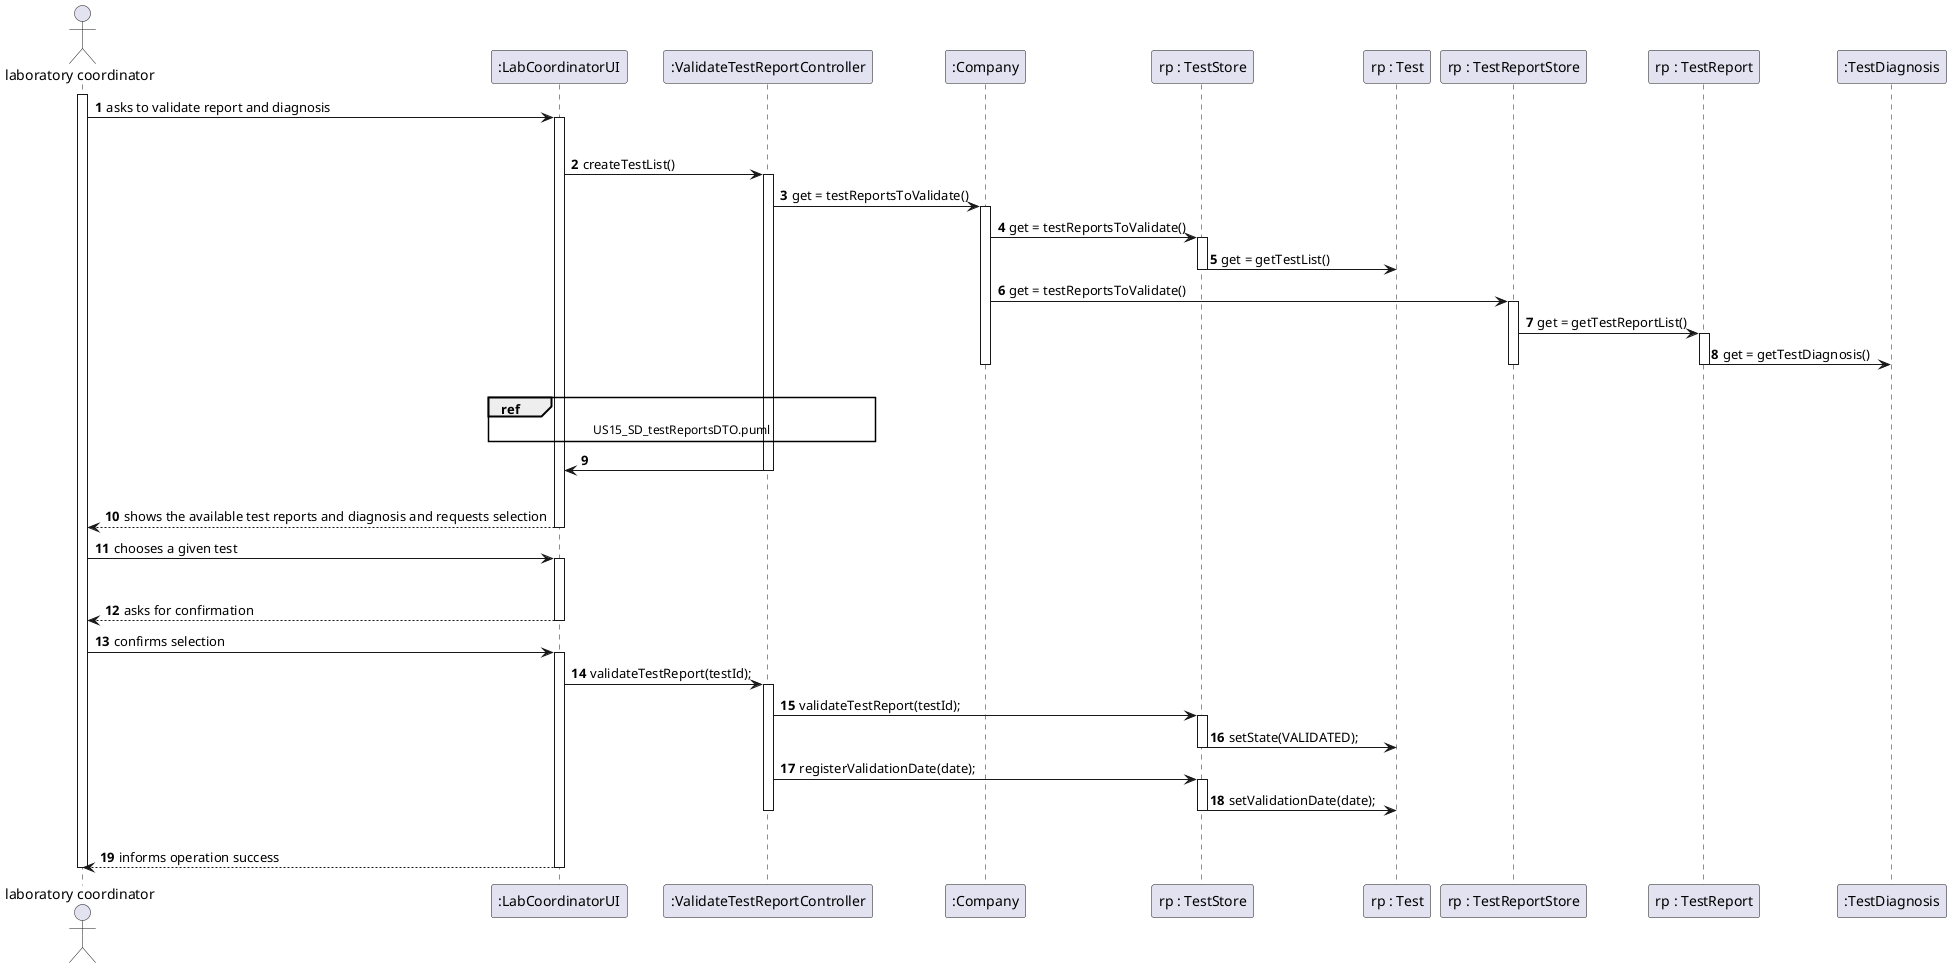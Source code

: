 @startuml
autonumber
'hide footbox
actor "laboratory coordinator" as ADM

participant ":LabCoordinatorUI" as UI
participant ":ValidateTestReportController" as CTRL
participant ":Company" as _APP
participant "rp : TestStore" as TS
participant "rp : Test" as T
participant "rp : TestReportStore" as TRS
participant "rp : TestReport" as TR
participant ":TestDiagnosis" as TD


activate ADM
ADM -> UI : asks to validate report and diagnosis
activate UI
|||
UI -> CTRL : createTestList()
activate CTRL
CTRL -> _APP : get = testReportsToValidate()

activate _APP

_APP -> TS : get = testReportsToValidate()
activate TS
TS -> T : get = getTestList()
deactivate TS
_APP -> TRS : get = testReportsToValidate()
activate TRS
TRS -> TR : get = getTestReportList()
activate TR
TR -> TD : get = getTestDiagnosis()
deactivate TR
deactivate TRS
deactivate _APP
|||
ref over UI,CTRL : US15_SD_testReportsDTO.puml
CTRL -> UI
|||
deactivate TRS
deactivate CTRL
UI --> ADM : shows the available test reports and diagnosis and requests selection
deactivate UI
ADM -> UI : chooses a given test
activate UI
deactivate CTRL
UI --> ADM : asks for confirmation
deactivate UI
ADM -> UI : confirms selection
activate UI
UI -> CTRL : validateTestReport(testId);
activate CTRL
CTRL -> TS : validateTestReport(testId);
activate TS
TS -> T : setState(VALIDATED);
deactivate TS
CTRL -> TS : registerValidationDate(date);
activate TS
TS -> T : setValidationDate(date);
|||
deactivate TS
deactivate CTRL
UI --> ADM : informs operation success
deactivate UI

deactivate ADM



@enduml